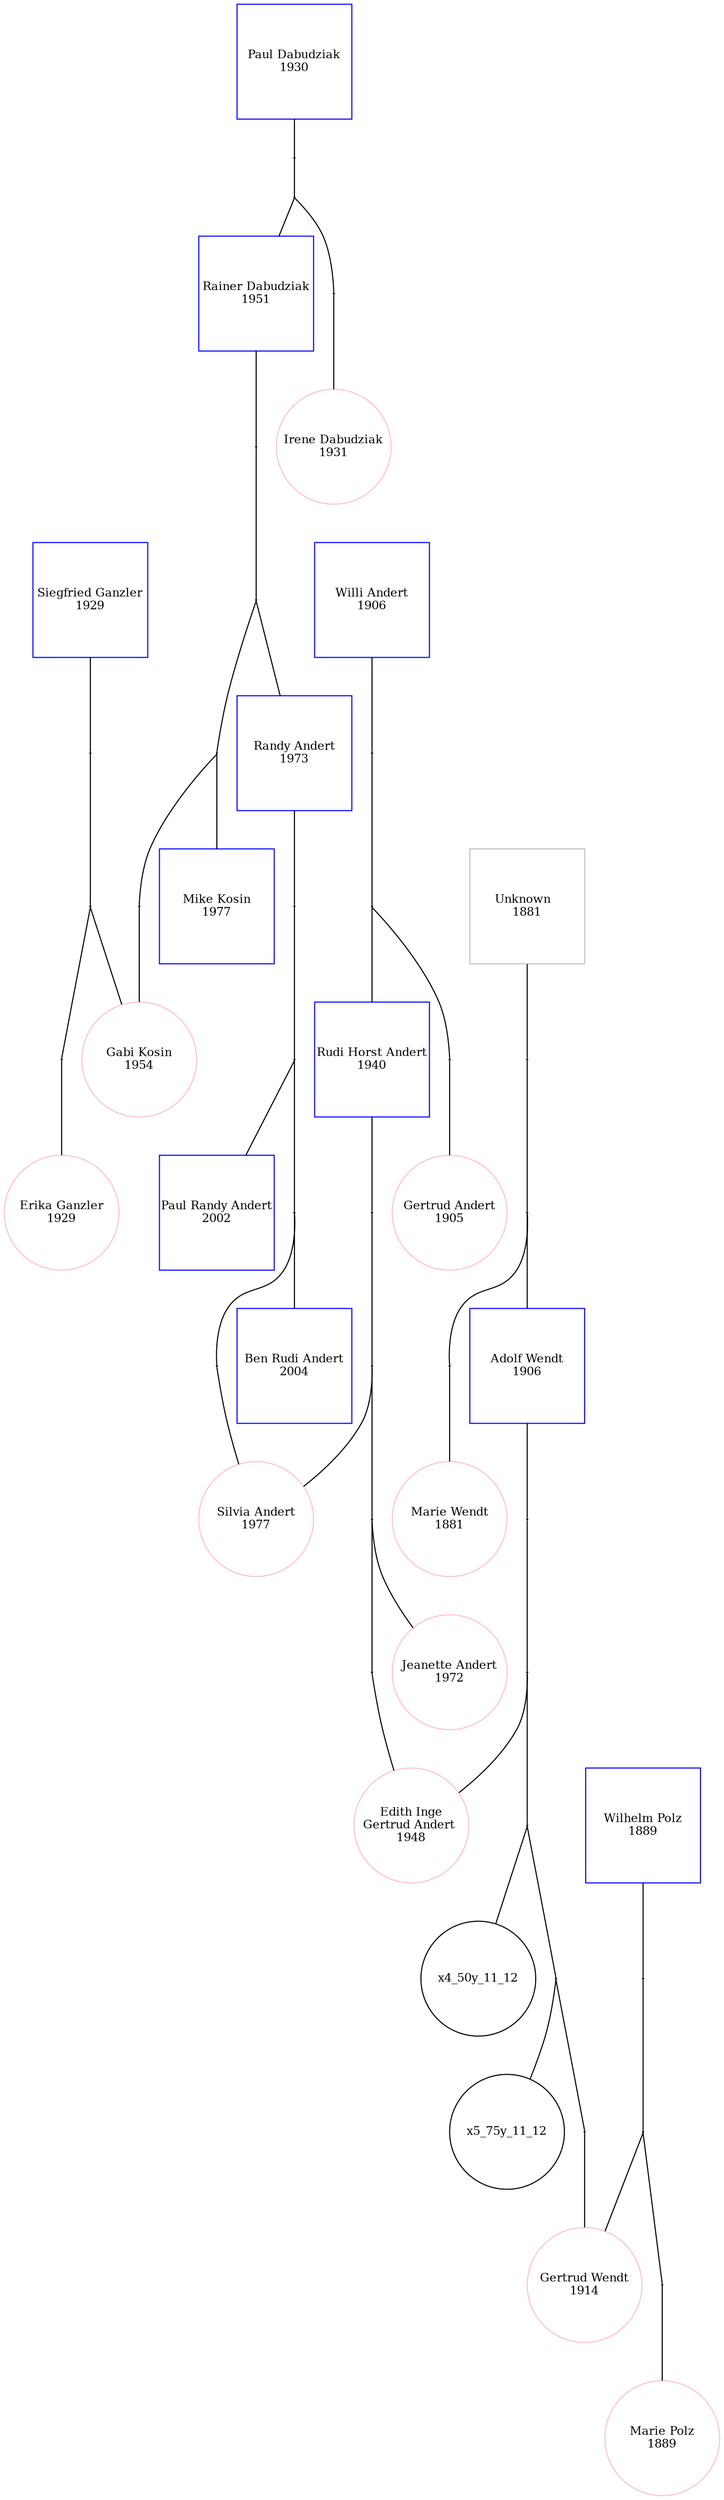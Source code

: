 digraph P {
    edge [dir=forward, arrowhead=none];
    node [fontsize=11, fixedsize=true, height=1.5, width=1.5];

x0_0y_4_87 [shape=circle, color="pink",label="Marie Polz
1889", pos="0,-4.875!"];

x4_0y_4_87 [shape=square, color="blue",label="Wilhelm Polz
1889", pos="4,-4.875!"];

x6_0y_3_87 [shape=circle, color="pink",label="Marie Wendt
1881", pos="6,-3.875!"];

x12_0y_7_0 [shape=square, color="blue",label="Willi Andert
1906", pos="12,-7!"];

x2_0y_8_0 [shape=circle, color="pink",label="Gertrud Wendt
1914", pos="2,-8!"];

// x5_75y_11_12 [shape=circle, color="pink",label="Inge Wendt
// 1939", pos="5.75,-11.125!"];

x20_0y_10_12 [shape=circle, color="pink",label="Irene Dabudziak
1931", pos="20,-10.125!"];

x10_0y_6_87 [shape=circle, color="pink",label="Gertrud Andert
1905", pos="10,-6.875!"];

x22_0y_10_0 [shape=square, color="blue",label="Paul Dabudziak
1930", pos="22,-10!"];

x16_0y_13_0 [shape=circle, color="pink",label="Gabi Kosin
1954", pos="16,-13!"];

// x4_50y_11_12 [shape=square, color="blue",label="Adolf Wendt jr.
// 1939", pos="4.5,-11.125!"];

x5_83y_15_87 [shape=circle, color="pink",label="Silvia Andert
1977", pos="5.833333,-15.875!"];

x14_0y_9_87 [shape=circle, color="pink",label="Erika Ganzler
1929", pos="14,-9.875!"];

x19_33y_15_87 [shape=square, color="blue",label="Mike Kosin
1977", pos="19.333334,-15.875!"];

x9_77y_19_0 [shape=square, color="blue",label="Paul Randy Andert
2002", pos="9.777778,-19!"];

x13_72y_19_25 [shape=square, color="blue",label="Ben Rudi Andert
2004", pos="13.722221,-19.25!"];

x18_0y_9_87 [shape=square, color="blue",label="Siegfried Ganzler
1929", pos="18,-9.875!"];

x17_66y_15_37 [shape=square, color="blue",label="Randy Andert
1973", pos="17.666666,-15.375!"];

x11_0y_11_25 [shape=square, color="blue",label="Rudi Horst Andert
1940", pos="11,-11.25!"];

x8_41y_15_25 [shape=circle, color="pink",label="Jeanette Andert
1972", pos="8.416666,-15.25!"];

x21_0y_12_62 [shape=square, color="blue",label="Rainer Dabudziak
1951", pos="21,-12.625!"];

x7_0y_7_0 [shape=square, color="blue",label="Adolf Wendt
1906", pos="7,-7!"];

x3_25y_12_25 [shape=circle, color="pink",label="Edith Inge
Gertrud Andert 
1948", pos="3.25,-12.25!"];

x8_0y_3_87 [shape=square, color="grey",label="Unknown  
1881", pos="8,-3.875!"];

x17_66y_17_43 [shape=circle,label="",height=0.01,width=0.01, pos="17.666666,-17.4375!"];
x5_83y_17_43 [shape=circle,label="",height=0.01,width=0.01, pos="5.833333,-17.4375!"];
x9_77y_17_43 [shape=circle,label="",height=0.01,width=0.01, pos="9.777778,-17.4375!"];
x13_72y_17_43 [shape=circle,label="",height=0.01,width=0.01, pos="13.722221,-17.4375!"];

x17_66y_15_37 -> x17_66y_17_43 -> x9_77y_17_43 -> x13_72y_17_43 -> x5_83y_17_43 -> x5_83y_15_87
x9_77y_17_43 -> x9_77y_19_0; x13_72y_17_43 -> x13_72y_19_25; 

x11_0y_13_75 [shape=circle,label="",height=0.01,width=0.01, pos="11,-13.75!"];
x3_25y_13_75 [shape=circle,label="",height=0.01,width=0.01, pos="3.25,-13.75!"];
x5_83y_13_75 [shape=circle,label="",height=0.01,width=0.01, pos="5.833333,-13.75!"];
x8_41y_13_75 [shape=circle,label="",height=0.01,width=0.01, pos="8.416666,-13.75!"];

x11_0y_11_25 -> x11_0y_13_75 -> x5_83y_13_75 -> x8_41y_13_75 -> x3_25y_13_75 -> x3_25y_12_25
x5_83y_13_75 -> x5_83y_15_87; x8_41y_13_75 -> x8_41y_15_25; 

x7_0y_9_56 [shape=circle,label="",height=0.01,width=0.01, pos="7,-9.5625!"];
x2_0y_9_56 [shape=circle,label="",height=0.01,width=0.01, pos="2,-9.5625!"];
x3_25y_9_56 [shape=circle,label="",height=0.01,width=0.01, pos="3.25,-9.5625!"];
x4_50y_9_56 [shape=circle,label="",height=0.01,width=0.01, pos="4.5,-9.5625!"];
x5_75y_9_56 [shape=circle,label="",height=0.01,width=0.01, pos="5.75,-9.5625!"];

x7_0y_7_0 -> x7_0y_9_56 -> x3_25y_9_56 -> x4_50y_9_56 -> x5_75y_9_56 -> x2_0y_9_56 -> x2_0y_8_0
x3_25y_9_56 -> x3_25y_12_25; x4_50y_9_56 -> x4_50y_11_12; x5_75y_9_56 -> x5_75y_11_12; 

x4_0y_6_43 [shape=circle,label="",height=0.01,width=0.01, pos="4,-6.4375!"];
x0_0y_6_43 [shape=circle,label="",height=0.01,width=0.01, pos="0,-6.4375!"];
x2_0y_6_43 [shape=circle,label="",height=0.01,width=0.01, pos="2,-6.4375!"];

x4_0y_4_87 -> x4_0y_6_43 -> x2_0y_6_43 -> x0_0y_6_43 -> x0_0y_4_87
x2_0y_6_43 -> x2_0y_8_0; 

x8_0y_5_43 [shape=circle,label="",height=0.01,width=0.01, pos="8,-5.4375!"];
x6_0y_5_43 [shape=circle,label="",height=0.01,width=0.01, pos="6,-5.4375!"];
x7_0y_5_43 [shape=circle,label="",height=0.01,width=0.01, pos="7,-5.4375!"];

x8_0y_3_87 -> x8_0y_5_43 -> x7_0y_5_43 -> x6_0y_5_43 -> x6_0y_3_87
x7_0y_5_43 -> x7_0y_7_0; 

x12_0y_9_12 [shape=circle,label="",height=0.01,width=0.01, pos="12,-9.125!"];
x10_0y_9_12 [shape=circle,label="",height=0.01,width=0.01, pos="10,-9.125!"];
x11_0y_9_12 [shape=circle,label="",height=0.01,width=0.01, pos="11,-9.125!"];

x12_0y_7_0 -> x12_0y_9_12 -> x11_0y_9_12 -> x10_0y_9_12 -> x10_0y_6_87
x11_0y_9_12 -> x11_0y_11_25; 

x21_0y_14_18 [shape=circle,label="",height=0.01,width=0.01, pos="21,-14.1875!"];
x16_0y_14_18 [shape=circle,label="",height=0.01,width=0.01, pos="16,-14.1875!"];
x17_66y_14_18 [shape=circle,label="",height=0.01,width=0.01, pos="17.666666,-14.1875!"];
x19_33y_14_18 [shape=circle,label="",height=0.01,width=0.01, pos="19.333334,-14.1875!"];

x21_0y_12_62 -> x21_0y_14_18 -> x17_66y_14_18 -> x19_33y_14_18 -> x16_0y_14_18 -> x16_0y_13_0
x17_66y_14_18 -> x17_66y_15_37; x19_33y_14_18 -> x19_33y_15_87; 

x18_0y_11_43 [shape=circle,label="",height=0.01,width=0.01, pos="18,-11.4375!"];
x14_0y_11_43 [shape=circle,label="",height=0.01,width=0.01, pos="14,-11.4375!"];
x16_0y_11_43 [shape=circle,label="",height=0.01,width=0.01, pos="16,-11.4375!"];

x18_0y_9_87 -> x18_0y_11_43 -> x16_0y_11_43 -> x14_0y_11_43 -> x14_0y_9_87
x16_0y_11_43 -> x16_0y_13_0; 

x22_0y_11_37 [shape=circle,label="",height=0.01,width=0.01, pos="22,-11.375!"];
x20_0y_11_37 [shape=circle,label="",height=0.01,width=0.01, pos="20,-11.375!"];
x21_0y_11_37 [shape=circle,label="",height=0.01,width=0.01, pos="21,-11.375!"];

x22_0y_10_0 -> x22_0y_11_37 -> x21_0y_11_37 -> x20_0y_11_37 -> x20_0y_10_12
x21_0y_11_37 -> x21_0y_12_62; 


}